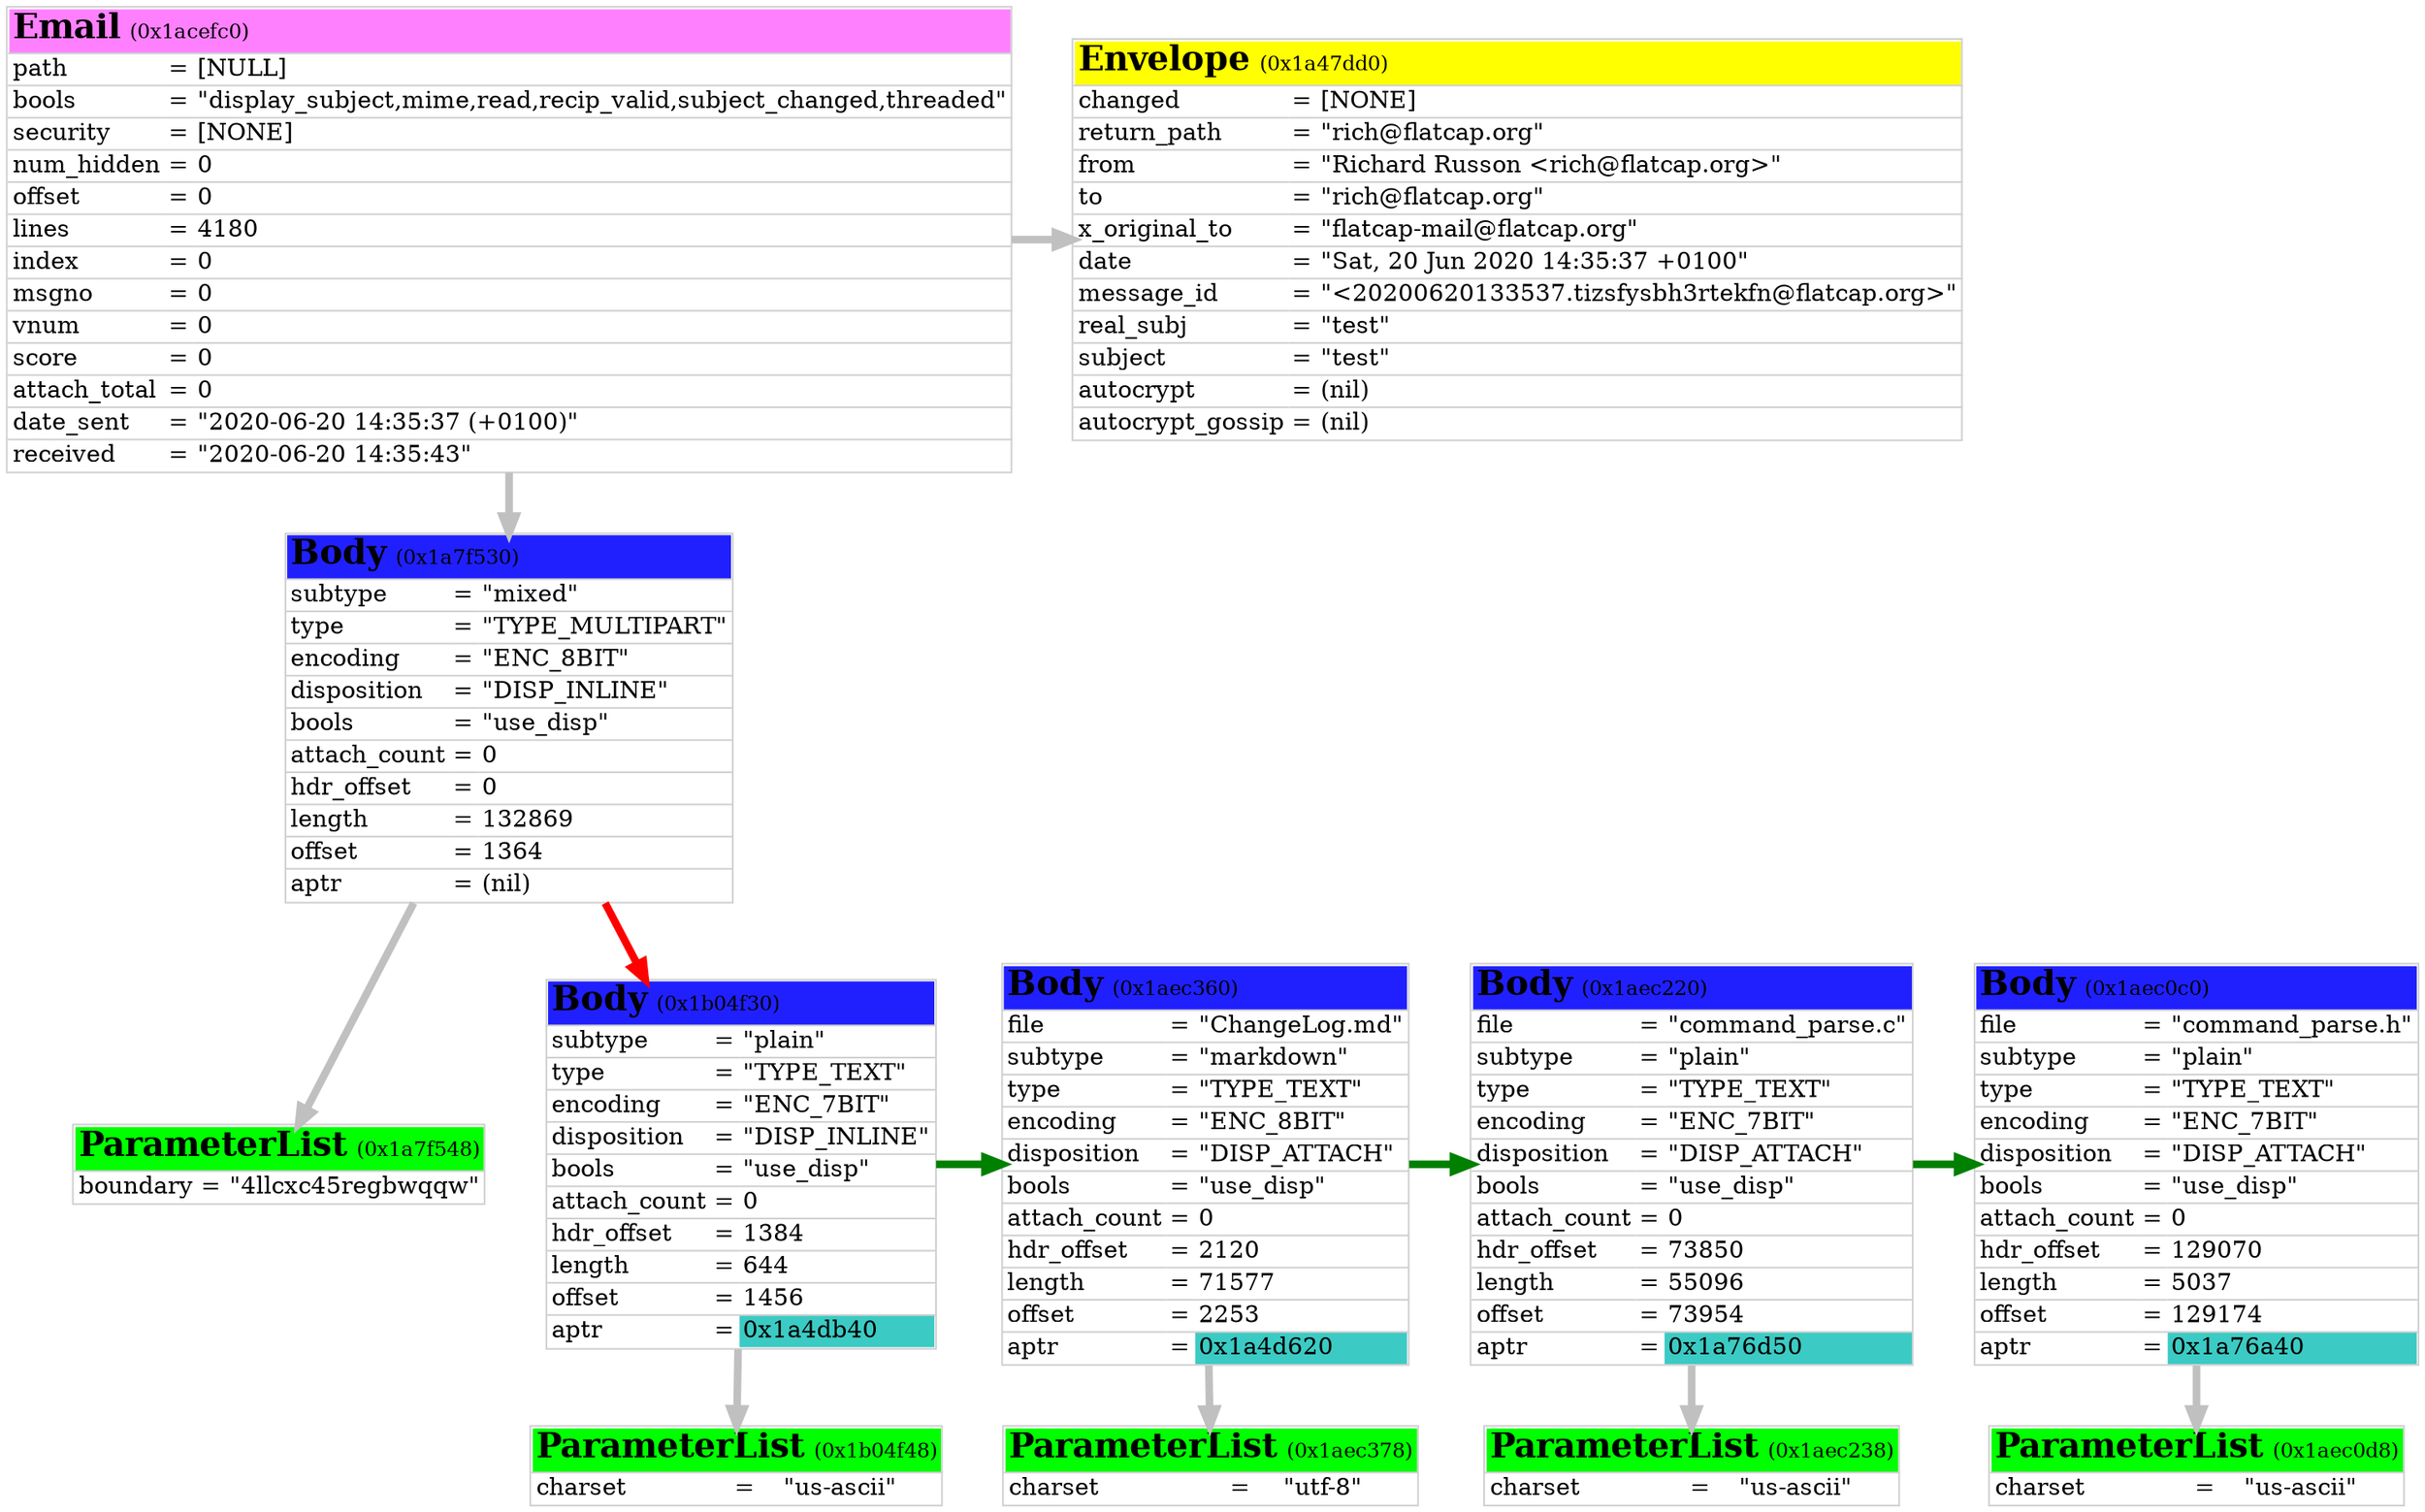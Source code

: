 digraph neomutt
{

	graph [
		rankdir="TB"
		nodesep="0.5"
		ranksep="0.5"
	];

	node [
		shape="plain"
	];

	edge [
		penwidth="4.5"
		arrowsize="1.0"
		color="#c0c0c0"
	];

	obj_0x1acefc0 [
		label=<<table cellspacing="0" border="1" rows="*" color="#d0d0d0">
		<tr>
			<td border="0" align="left" bgcolor="#ff80ff" port="top" colspan="3"><font color="#000000" point-size="20"><b>Email</b></font> <font point-size="12">(0x1acefc0)</font></td>
		</tr>
		<tr>
			<td border="0" align="left">path</td>
			<td border="0">=</td>
			<td border="0" align="left">[NULL]</td>
		</tr>
		<tr>
			<td border="0" align="left">bools</td>
			<td border="0">=</td>
			<td border="0" align="left">"display_subject,mime,read,recip_valid,subject_changed,threaded"</td>
		</tr>
		<tr>
			<td border="0" align="left">security</td>
			<td border="0">=</td>
			<td border="0" align="left">[NONE]</td>
		</tr>
		<tr>
			<td border="0" align="left">num_hidden</td>
			<td border="0">=</td>
			<td border="0" align="left">0</td>
		</tr>
		<tr>
			<td border="0" align="left">offset</td>
			<td border="0">=</td>
			<td border="0" align="left">0</td>
		</tr>
		<tr>
			<td border="0" align="left">lines</td>
			<td border="0">=</td>
			<td border="0" align="left">4180</td>
		</tr>
		<tr>
			<td border="0" align="left">index</td>
			<td border="0">=</td>
			<td border="0" align="left">0</td>
		</tr>
		<tr>
			<td border="0" align="left">msgno</td>
			<td border="0">=</td>
			<td border="0" align="left">0</td>
		</tr>
		<tr>
			<td border="0" align="left">vnum</td>
			<td border="0">=</td>
			<td border="0" align="left">0</td>
		</tr>
		<tr>
			<td border="0" align="left">score</td>
			<td border="0">=</td>
			<td border="0" align="left">0</td>
		</tr>
		<tr>
			<td border="0" align="left">attach_total</td>
			<td border="0">=</td>
			<td border="0" align="left">0</td>
		</tr>
		<tr>
			<td border="0" align="left">date_sent</td>
			<td border="0">=</td>
			<td border="0" align="left">"2020-06-20 14:35:37 (+0100)"</td>
		</tr>
		<tr>
			<td border="0" align="left">received</td>
			<td border="0">=</td>
			<td border="0" align="left">"2020-06-20 14:35:43"</td>
		</tr>
		</table>>
	];

	obj_0x1a7f530 [
		label=<<table cellspacing="0" border="1" rows="*" color="#d0d0d0">
		<tr>
			<td border="0" align="left" bgcolor="#2020ff" port="top" colspan="3"><font color="#000000" point-size="20"><b>Body</b></font> <font point-size="12">(0x1a7f530)</font></td>
		</tr>
		<tr>
			<td border="0" align="left">subtype</td>
			<td border="0">=</td>
			<td border="0" align="left">"mixed"</td>
		</tr>
		<tr>
			<td border="0" align="left">type</td>
			<td border="0">=</td>
			<td border="0" align="left">"TYPE_MULTIPART"</td>
		</tr>
		<tr>
			<td border="0" align="left">encoding</td>
			<td border="0">=</td>
			<td border="0" align="left">"ENC_8BIT"</td>
		</tr>
		<tr>
			<td border="0" align="left">disposition</td>
			<td border="0">=</td>
			<td border="0" align="left">"DISP_INLINE"</td>
		</tr>
		<tr>
			<td border="0" align="left">bools</td>
			<td border="0">=</td>
			<td border="0" align="left">"use_disp"</td>
		</tr>
		<tr>
			<td border="0" align="left">attach_count</td>
			<td border="0">=</td>
			<td border="0" align="left">0</td>
		</tr>
		<tr>
			<td border="0" align="left">hdr_offset</td>
			<td border="0">=</td>
			<td border="0" align="left">0</td>
		</tr>
		<tr>
			<td border="0" align="left">length</td>
			<td border="0">=</td>
			<td border="0" align="left">132869</td>
		</tr>
		<tr>
			<td border="0" align="left">offset</td>
			<td border="0">=</td>
			<td border="0" align="left">1364</td>
		</tr>
		<tr>
			<td border="0" align="left">aptr</td>
			<td border="0">=</td>
			<td border="0" align="left">(nil)</td>
		</tr>
		</table>>
	];

	obj_0x1a7f548 [
		label=<<table cellspacing="0" border="1" rows="*" color="#d0d0d0">
		<tr>
			<td border="0" align="left" bgcolor="#00ff00" port="top" colspan="3"><font color="#000000" point-size="20"><b>ParameterList</b></font> <font point-size="12">(0x1a7f548)</font></td>
		</tr>
		<tr>
			<td border="0" align="left">boundary</td>
			<td border="0">=</td>
			<td border="0" align="left">"4llcxc45regbwqqw"</td>
		</tr>
		</table>>
	];

	obj_0x1b04f30 [
		label=<<table cellspacing="0" border="1" rows="*" color="#d0d0d0">
		<tr>
			<td border="0" align="left" bgcolor="#2020ff" port="top" colspan="3"><font color="#000000" point-size="20"><b>Body</b></font> <font point-size="12">(0x1b04f30)</font></td>
		</tr>
		<tr>
			<td border="0" align="left">subtype</td>
			<td border="0">=</td>
			<td border="0" align="left">"plain"</td>
		</tr>
		<tr>
			<td border="0" align="left">type</td>
			<td border="0">=</td>
			<td border="0" align="left">"TYPE_TEXT"</td>
		</tr>
		<tr>
			<td border="0" align="left">encoding</td>
			<td border="0">=</td>
			<td border="0" align="left">"ENC_7BIT"</td>
		</tr>
		<tr>
			<td border="0" align="left">disposition</td>
			<td border="0">=</td>
			<td border="0" align="left">"DISP_INLINE"</td>
		</tr>
		<tr>
			<td border="0" align="left">bools</td>
			<td border="0">=</td>
			<td border="0" align="left">"use_disp"</td>
		</tr>
		<tr>
			<td border="0" align="left">attach_count</td>
			<td border="0">=</td>
			<td border="0" align="left">0</td>
		</tr>
		<tr>
			<td border="0" align="left">hdr_offset</td>
			<td border="0">=</td>
			<td border="0" align="left">1384</td>
		</tr>
		<tr>
			<td border="0" align="left">length</td>
			<td border="0">=</td>
			<td border="0" align="left">644</td>
		</tr>
		<tr>
			<td border="0" align="left">offset</td>
			<td border="0">=</td>
			<td border="0" align="left">1456</td>
		</tr>
		<tr>
			<td border="0" align="left">aptr</td>
			<td border="0">=</td>
			<td border="0" align="left" bgcolor="#3bcbc4">0x1a4db40</td>
		</tr>
		</table>>
	];

	obj_0x1b04f48 [
		label=<<table cellspacing="0" border="1" rows="*" color="#d0d0d0">
		<tr>
			<td border="0" align="left" bgcolor="#00ff00" port="top" colspan="3"><font color="#000000" point-size="20"><b>ParameterList</b></font> <font point-size="12">(0x1b04f48)</font></td>
		</tr>
		<tr>
			<td border="0" align="left">charset</td>
			<td border="0">=</td>
			<td border="0" align="left">"us-ascii"</td>
		</tr>
		</table>>
	];

	obj_0x1aec360 [
		label=<<table cellspacing="0" border="1" rows="*" color="#d0d0d0">
		<tr>
			<td border="0" align="left" bgcolor="#2020ff" port="top" colspan="3"><font color="#000000" point-size="20"><b>Body</b></font> <font point-size="12">(0x1aec360)</font></td>
		</tr>
		<tr>
			<td border="0" align="left">file</td>
			<td border="0">=</td>
			<td border="0" align="left">"ChangeLog.md"</td>
		</tr>
		<tr>
			<td border="0" align="left">subtype</td>
			<td border="0">=</td>
			<td border="0" align="left">"markdown"</td>
		</tr>
		<tr>
			<td border="0" align="left">type</td>
			<td border="0">=</td>
			<td border="0" align="left">"TYPE_TEXT"</td>
		</tr>
		<tr>
			<td border="0" align="left">encoding</td>
			<td border="0">=</td>
			<td border="0" align="left">"ENC_8BIT"</td>
		</tr>
		<tr>
			<td border="0" align="left">disposition</td>
			<td border="0">=</td>
			<td border="0" align="left">"DISP_ATTACH"</td>
		</tr>
		<tr>
			<td border="0" align="left">bools</td>
			<td border="0">=</td>
			<td border="0" align="left">"use_disp"</td>
		</tr>
		<tr>
			<td border="0" align="left">attach_count</td>
			<td border="0">=</td>
			<td border="0" align="left">0</td>
		</tr>
		<tr>
			<td border="0" align="left">hdr_offset</td>
			<td border="0">=</td>
			<td border="0" align="left">2120</td>
		</tr>
		<tr>
			<td border="0" align="left">length</td>
			<td border="0">=</td>
			<td border="0" align="left">71577</td>
		</tr>
		<tr>
			<td border="0" align="left">offset</td>
			<td border="0">=</td>
			<td border="0" align="left">2253</td>
		</tr>
		<tr>
			<td border="0" align="left">aptr</td>
			<td border="0">=</td>
			<td border="0" align="left" bgcolor="#3bcbc4">0x1a4d620</td>
		</tr>
		</table>>
	];

	obj_0x1aec378 [
		label=<<table cellspacing="0" border="1" rows="*" color="#d0d0d0">
		<tr>
			<td border="0" align="left" bgcolor="#00ff00" port="top" colspan="3"><font color="#000000" point-size="20"><b>ParameterList</b></font> <font point-size="12">(0x1aec378)</font></td>
		</tr>
		<tr>
			<td border="0" align="left">charset</td>
			<td border="0">=</td>
			<td border="0" align="left">"utf-8"</td>
		</tr>
		</table>>
	];

	obj_0x1aec220 [
		label=<<table cellspacing="0" border="1" rows="*" color="#d0d0d0">
		<tr>
			<td border="0" align="left" bgcolor="#2020ff" port="top" colspan="3"><font color="#000000" point-size="20"><b>Body</b></font> <font point-size="12">(0x1aec220)</font></td>
		</tr>
		<tr>
			<td border="0" align="left">file</td>
			<td border="0">=</td>
			<td border="0" align="left">"command_parse.c"</td>
		</tr>
		<tr>
			<td border="0" align="left">subtype</td>
			<td border="0">=</td>
			<td border="0" align="left">"plain"</td>
		</tr>
		<tr>
			<td border="0" align="left">type</td>
			<td border="0">=</td>
			<td border="0" align="left">"TYPE_TEXT"</td>
		</tr>
		<tr>
			<td border="0" align="left">encoding</td>
			<td border="0">=</td>
			<td border="0" align="left">"ENC_7BIT"</td>
		</tr>
		<tr>
			<td border="0" align="left">disposition</td>
			<td border="0">=</td>
			<td border="0" align="left">"DISP_ATTACH"</td>
		</tr>
		<tr>
			<td border="0" align="left">bools</td>
			<td border="0">=</td>
			<td border="0" align="left">"use_disp"</td>
		</tr>
		<tr>
			<td border="0" align="left">attach_count</td>
			<td border="0">=</td>
			<td border="0" align="left">0</td>
		</tr>
		<tr>
			<td border="0" align="left">hdr_offset</td>
			<td border="0">=</td>
			<td border="0" align="left">73850</td>
		</tr>
		<tr>
			<td border="0" align="left">length</td>
			<td border="0">=</td>
			<td border="0" align="left">55096</td>
		</tr>
		<tr>
			<td border="0" align="left">offset</td>
			<td border="0">=</td>
			<td border="0" align="left">73954</td>
		</tr>
		<tr>
			<td border="0" align="left">aptr</td>
			<td border="0">=</td>
			<td border="0" align="left" bgcolor="#3bcbc4">0x1a76d50</td>
		</tr>
		</table>>
	];

	obj_0x1aec238 [
		label=<<table cellspacing="0" border="1" rows="*" color="#d0d0d0">
		<tr>
			<td border="0" align="left" bgcolor="#00ff00" port="top" colspan="3"><font color="#000000" point-size="20"><b>ParameterList</b></font> <font point-size="12">(0x1aec238)</font></td>
		</tr>
		<tr>
			<td border="0" align="left">charset</td>
			<td border="0">=</td>
			<td border="0" align="left">"us-ascii"</td>
		</tr>
		</table>>
	];

	obj_0x1aec0c0 [
		label=<<table cellspacing="0" border="1" rows="*" color="#d0d0d0">
		<tr>
			<td border="0" align="left" bgcolor="#2020ff" port="top" colspan="3"><font color="#000000" point-size="20"><b>Body</b></font> <font point-size="12">(0x1aec0c0)</font></td>
		</tr>
		<tr>
			<td border="0" align="left">file</td>
			<td border="0">=</td>
			<td border="0" align="left">"command_parse.h"</td>
		</tr>
		<tr>
			<td border="0" align="left">subtype</td>
			<td border="0">=</td>
			<td border="0" align="left">"plain"</td>
		</tr>
		<tr>
			<td border="0" align="left">type</td>
			<td border="0">=</td>
			<td border="0" align="left">"TYPE_TEXT"</td>
		</tr>
		<tr>
			<td border="0" align="left">encoding</td>
			<td border="0">=</td>
			<td border="0" align="left">"ENC_7BIT"</td>
		</tr>
		<tr>
			<td border="0" align="left">disposition</td>
			<td border="0">=</td>
			<td border="0" align="left">"DISP_ATTACH"</td>
		</tr>
		<tr>
			<td border="0" align="left">bools</td>
			<td border="0">=</td>
			<td border="0" align="left">"use_disp"</td>
		</tr>
		<tr>
			<td border="0" align="left">attach_count</td>
			<td border="0">=</td>
			<td border="0" align="left">0</td>
		</tr>
		<tr>
			<td border="0" align="left">hdr_offset</td>
			<td border="0">=</td>
			<td border="0" align="left">129070</td>
		</tr>
		<tr>
			<td border="0" align="left">length</td>
			<td border="0">=</td>
			<td border="0" align="left">5037</td>
		</tr>
		<tr>
			<td border="0" align="left">offset</td>
			<td border="0">=</td>
			<td border="0" align="left">129174</td>
		</tr>
		<tr>
			<td border="0" align="left">aptr</td>
			<td border="0">=</td>
			<td border="0" align="left" bgcolor="#3bcbc4">0x1a76a40</td>
		</tr>
		</table>>
	];

	obj_0x1aec0d8 [
		label=<<table cellspacing="0" border="1" rows="*" color="#d0d0d0">
		<tr>
			<td border="0" align="left" bgcolor="#00ff00" port="top" colspan="3"><font color="#000000" point-size="20"><b>ParameterList</b></font> <font point-size="12">(0x1aec0d8)</font></td>
		</tr>
		<tr>
			<td border="0" align="left">charset</td>
			<td border="0">=</td>
			<td border="0" align="left">"us-ascii"</td>
		</tr>
		</table>>
	];

	obj_0x1a47dd0 [
		label=<<table cellspacing="0" border="1" rows="*" color="#d0d0d0">
		<tr>
			<td border="0" align="left" bgcolor="#ffff00" port="top" colspan="3"><font color="#000000" point-size="20"><b>Envelope</b></font> <font point-size="12">(0x1a47dd0)</font></td>
		</tr>
		<tr>
			<td border="0" align="left">changed</td>
			<td border="0">=</td>
			<td border="0" align="left">[NONE]</td>
		</tr>
		<tr>
			<td border="0" align="left">return_path</td>
			<td border="0">=</td>
			<td border="0" align="left">"rich@flatcap.org"</td>
		</tr>
		<tr>
			<td border="0" align="left">from</td>
			<td border="0">=</td>
			<td border="0" align="left">"Richard Russon &lt;rich@flatcap.org&gt;"</td>
		</tr>
		<tr>
			<td border="0" align="left">to</td>
			<td border="0">=</td>
			<td border="0" align="left">"rich@flatcap.org"</td>
		</tr>
		<tr>
			<td border="0" align="left">x_original_to</td>
			<td border="0">=</td>
			<td border="0" align="left">"flatcap-mail@flatcap.org"</td>
		</tr>
		<tr>
			<td border="0" align="left">date</td>
			<td border="0">=</td>
			<td border="0" align="left">"Sat, 20 Jun 2020 14:35:37 +0100"</td>
		</tr>
		<tr>
			<td border="0" align="left">message_id</td>
			<td border="0">=</td>
			<td border="0" align="left">"&lt;20200620133537.tizsfysbh3rtekfn@flatcap.org&gt;"</td>
		</tr>
		<tr>
			<td border="0" align="left">real_subj</td>
			<td border="0">=</td>
			<td border="0" align="left">"test"</td>
		</tr>
		<tr>
			<td border="0" align="left">subject</td>
			<td border="0">=</td>
			<td border="0" align="left">"test"</td>
		</tr>
		<tr>
			<td border="0" align="left">autocrypt</td>
			<td border="0">=</td>
			<td border="0" align="left">(nil)</td>
		</tr>
		<tr>
			<td border="0" align="left">autocrypt_gossip</td>
			<td border="0">=</td>
			<td border="0" align="left">(nil)</td>
		</tr>
		</table>>
	];


	obj_0x1a7f530 -> obj_0x1a7f548 [  edgetooltip="Body->mime_headers" color="#c0c0c0" ];
	obj_0x1b04f30 -> obj_0x1b04f48 [  edgetooltip="Body->mime_headers" color="#c0c0c0" ];
	obj_0x1aec360 -> obj_0x1aec378 [  edgetooltip="Body->mime_headers" color="#c0c0c0" ];
	obj_0x1b04f30 -> obj_0x1aec360 [  edgetooltip="Body->next" color="#008000" ];
	obj_0x1aec220 -> obj_0x1aec238 [  edgetooltip="Body->mime_headers" color="#c0c0c0" ];
	obj_0x1aec360 -> obj_0x1aec220 [  edgetooltip="Body->next" color="#008000" ];
	obj_0x1aec0c0 -> obj_0x1aec0d8 [  edgetooltip="Body->mime_headers" color="#c0c0c0" ];
	obj_0x1aec220 -> obj_0x1aec0c0 [  edgetooltip="Body->next" color="#008000" ];
	{ rank=same obj_0x1b04f30 obj_0x1aec360 obj_0x1aec220 obj_0x1aec0c0 };
	obj_0x1a7f530 -> obj_0x1b04f30 [  edgetooltip="Body->parts" color="#ff0000" ];
	obj_0x1acefc0 -> obj_0x1a7f530 [  edgetooltip="Email->content" color="#c0c0c0" ];
	obj_0x1acefc0 -> obj_0x1a47dd0 [  edgetooltip="Email->env" color="#c0c0c0" ];
	{ rank=same obj_0x1acefc0 obj_0x1a47dd0 };

}
